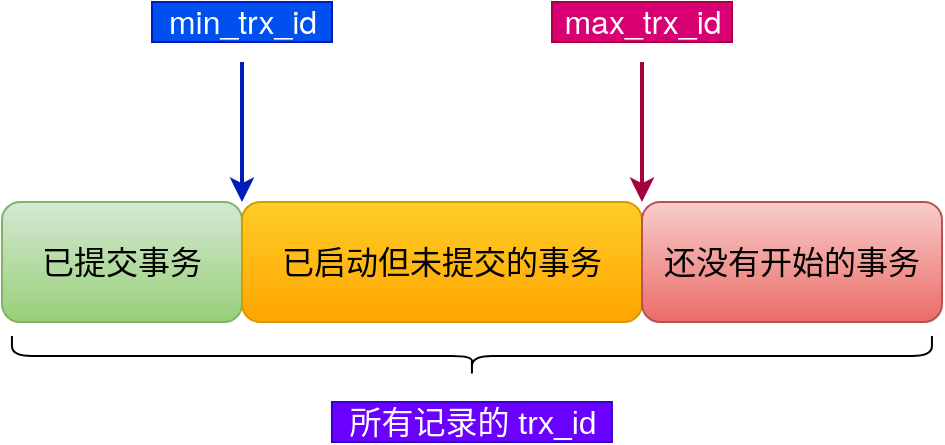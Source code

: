 <mxfile version="20.0.1" type="github">
  <diagram id="cACkafqFjHWoPANsyAQE" name="Page-1">
    <mxGraphModel dx="880" dy="789" grid="1" gridSize="10" guides="1" tooltips="1" connect="1" arrows="1" fold="1" page="1" pageScale="1" pageWidth="827" pageHeight="1169" math="0" shadow="0">
      <root>
        <mxCell id="0" />
        <mxCell id="1" parent="0" />
        <mxCell id="4h6L6wbr_rVian4xURgi-1" value="已提交事务" style="rounded=1;whiteSpace=wrap;html=1;fontSize=16;fillColor=#d5e8d4;gradientColor=#97d077;strokeColor=#82b366;" parent="1" vertex="1">
          <mxGeometry x="150" y="210" width="120" height="60" as="geometry" />
        </mxCell>
        <mxCell id="4h6L6wbr_rVian4xURgi-2" value="已启动但未提交的事务" style="rounded=1;whiteSpace=wrap;html=1;fontSize=16;fillColor=#ffcd28;gradientColor=#ffa500;strokeColor=#d79b00;" parent="1" vertex="1">
          <mxGeometry x="270" y="210" width="200" height="60" as="geometry" />
        </mxCell>
        <mxCell id="4h6L6wbr_rVian4xURgi-3" value="还没有开始的事务" style="rounded=1;whiteSpace=wrap;html=1;fontSize=16;fillColor=#f8cecc;gradientColor=#ea6b66;strokeColor=#b85450;" parent="1" vertex="1">
          <mxGeometry x="470" y="210" width="150" height="60" as="geometry" />
        </mxCell>
        <mxCell id="4h6L6wbr_rVian4xURgi-4" value="" style="endArrow=classic;html=1;rounded=0;fontSize=16;entryX=0;entryY=0;entryDx=0;entryDy=0;strokeWidth=2;fillColor=#0050ef;strokeColor=#001DBC;" parent="1" target="4h6L6wbr_rVian4xURgi-2" edge="1">
          <mxGeometry width="50" height="50" relative="1" as="geometry">
            <mxPoint x="270" y="140" as="sourcePoint" />
            <mxPoint x="360" y="40" as="targetPoint" />
          </mxGeometry>
        </mxCell>
        <mxCell id="4h6L6wbr_rVian4xURgi-5" value="&lt;span style=&quot;font-family: &amp;quot;helvetica neue&amp;quot;, helvetica, arial, sans-serif; text-align: left;&quot;&gt;min_trx_id&lt;/span&gt;" style="text;html=1;align=center;verticalAlign=middle;resizable=0;points=[];autosize=1;strokeColor=#001DBC;fillColor=#0050ef;fontSize=16;fontColor=#FFFFFF;gradientColor=none;labelBackgroundColor=none;" parent="1" vertex="1">
          <mxGeometry x="225" y="110" width="90" height="20" as="geometry" />
        </mxCell>
        <mxCell id="4h6L6wbr_rVian4xURgi-6" value="" style="endArrow=classic;html=1;rounded=0;fontSize=16;fontColor=#000000;entryX=0;entryY=0;entryDx=0;entryDy=0;strokeWidth=2;fillColor=#d80073;strokeColor=#A50040;" parent="1" target="4h6L6wbr_rVian4xURgi-3" edge="1">
          <mxGeometry width="50" height="50" relative="1" as="geometry">
            <mxPoint x="470" y="140" as="sourcePoint" />
            <mxPoint x="520" y="80" as="targetPoint" />
          </mxGeometry>
        </mxCell>
        <mxCell id="4h6L6wbr_rVian4xURgi-7" value="&lt;span style=&quot;font-family: &amp;quot;helvetica neue&amp;quot;, helvetica, arial, sans-serif; text-align: left;&quot;&gt;max_trx_id&lt;/span&gt;" style="text;html=1;align=center;verticalAlign=middle;resizable=0;points=[];autosize=1;strokeColor=#A50040;fillColor=#d80073;fontSize=16;fontColor=#ffffff;labelBackgroundColor=none;" parent="1" vertex="1">
          <mxGeometry x="425" y="110" width="90" height="20" as="geometry" />
        </mxCell>
        <mxCell id="6MdoVzVPIclZEYNY27S8-1" value="" style="shape=curlyBracket;whiteSpace=wrap;html=1;rounded=1;flipH=1;rotation=90;" vertex="1" parent="1">
          <mxGeometry x="374.97" y="57.03" width="20" height="460" as="geometry" />
        </mxCell>
        <mxCell id="6MdoVzVPIclZEYNY27S8-3" value="所有记录的 trx_id" style="text;html=1;align=center;verticalAlign=middle;resizable=0;points=[];autosize=1;strokeColor=#3700CC;fillColor=#6a00ff;fontSize=16;fontColor=#ffffff;" vertex="1" parent="1">
          <mxGeometry x="314.97" y="310" width="140" height="20" as="geometry" />
        </mxCell>
      </root>
    </mxGraphModel>
  </diagram>
</mxfile>
